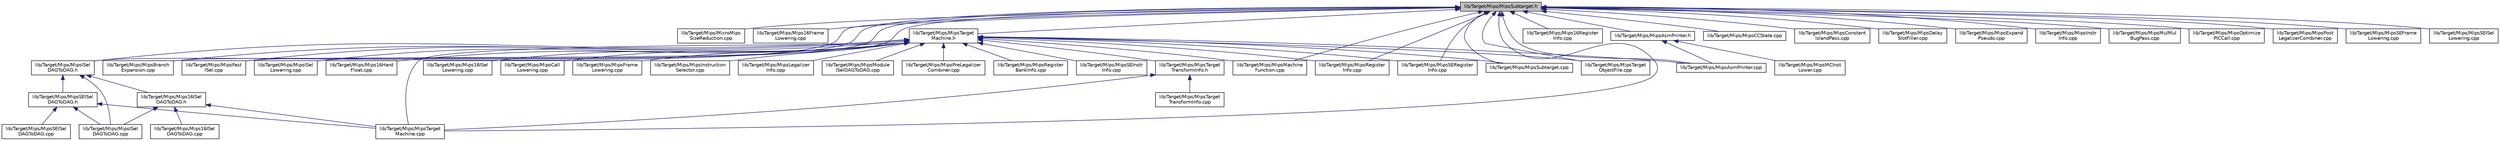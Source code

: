 digraph "lib/Target/Mips/MipsSubtarget.h"
{
 // LATEX_PDF_SIZE
  bgcolor="transparent";
  edge [fontname="Helvetica",fontsize="10",labelfontname="Helvetica",labelfontsize="10"];
  node [fontname="Helvetica",fontsize="10",shape=record];
  Node1 [label="lib/Target/Mips/MipsSubtarget.h",height=0.2,width=0.4,color="black", fillcolor="grey75", style="filled", fontcolor="black",tooltip=" "];
  Node1 -> Node2 [dir="back",color="midnightblue",fontsize="10",style="solid",fontname="Helvetica"];
  Node2 [label="lib/Target/Mips/MicroMips\lSizeReduction.cpp",height=0.2,width=0.4,color="black",URL="$MicroMipsSizeReduction_8cpp.html",tooltip=" "];
  Node1 -> Node3 [dir="back",color="midnightblue",fontsize="10",style="solid",fontname="Helvetica"];
  Node3 [label="lib/Target/Mips/Mips16Frame\lLowering.cpp",height=0.2,width=0.4,color="black",URL="$Mips16FrameLowering_8cpp.html",tooltip=" "];
  Node1 -> Node4 [dir="back",color="midnightblue",fontsize="10",style="solid",fontname="Helvetica"];
  Node4 [label="lib/Target/Mips/MipsTarget\lMachine.h",height=0.2,width=0.4,color="black",URL="$MipsTargetMachine_8h.html",tooltip=" "];
  Node4 -> Node5 [dir="back",color="midnightblue",fontsize="10",style="solid",fontname="Helvetica"];
  Node5 [label="lib/Target/Mips/Mips16Hard\lFloat.cpp",height=0.2,width=0.4,color="black",URL="$Mips16HardFloat_8cpp.html",tooltip=" "];
  Node4 -> Node6 [dir="back",color="midnightblue",fontsize="10",style="solid",fontname="Helvetica"];
  Node6 [label="lib/Target/Mips/MipsISel\lDAGToDAG.h",height=0.2,width=0.4,color="black",URL="$MipsISelDAGToDAG_8h.html",tooltip=" "];
  Node6 -> Node7 [dir="back",color="midnightblue",fontsize="10",style="solid",fontname="Helvetica"];
  Node7 [label="lib/Target/Mips/Mips16ISel\lDAGToDAG.h",height=0.2,width=0.4,color="black",URL="$Mips16ISelDAGToDAG_8h.html",tooltip=" "];
  Node7 -> Node8 [dir="back",color="midnightblue",fontsize="10",style="solid",fontname="Helvetica"];
  Node8 [label="lib/Target/Mips/Mips16ISel\lDAGToDAG.cpp",height=0.2,width=0.4,color="black",URL="$Mips16ISelDAGToDAG_8cpp.html",tooltip=" "];
  Node7 -> Node9 [dir="back",color="midnightblue",fontsize="10",style="solid",fontname="Helvetica"];
  Node9 [label="lib/Target/Mips/MipsISel\lDAGToDAG.cpp",height=0.2,width=0.4,color="black",URL="$MipsISelDAGToDAG_8cpp.html",tooltip=" "];
  Node7 -> Node10 [dir="back",color="midnightblue",fontsize="10",style="solid",fontname="Helvetica"];
  Node10 [label="lib/Target/Mips/MipsTarget\lMachine.cpp",height=0.2,width=0.4,color="black",URL="$MipsTargetMachine_8cpp.html",tooltip=" "];
  Node6 -> Node9 [dir="back",color="midnightblue",fontsize="10",style="solid",fontname="Helvetica"];
  Node6 -> Node11 [dir="back",color="midnightblue",fontsize="10",style="solid",fontname="Helvetica"];
  Node11 [label="lib/Target/Mips/MipsSEISel\lDAGToDAG.h",height=0.2,width=0.4,color="black",URL="$MipsSEISelDAGToDAG_8h.html",tooltip=" "];
  Node11 -> Node9 [dir="back",color="midnightblue",fontsize="10",style="solid",fontname="Helvetica"];
  Node11 -> Node12 [dir="back",color="midnightblue",fontsize="10",style="solid",fontname="Helvetica"];
  Node12 [label="lib/Target/Mips/MipsSEISel\lDAGToDAG.cpp",height=0.2,width=0.4,color="black",URL="$MipsSEISelDAGToDAG_8cpp.html",tooltip=" "];
  Node11 -> Node10 [dir="back",color="midnightblue",fontsize="10",style="solid",fontname="Helvetica"];
  Node4 -> Node13 [dir="back",color="midnightblue",fontsize="10",style="solid",fontname="Helvetica"];
  Node13 [label="lib/Target/Mips/Mips16ISel\lLowering.cpp",height=0.2,width=0.4,color="black",URL="$Mips16ISelLowering_8cpp.html",tooltip=" "];
  Node4 -> Node14 [dir="back",color="midnightblue",fontsize="10",style="solid",fontname="Helvetica"];
  Node14 [label="lib/Target/Mips/MipsAsmPrinter.cpp",height=0.2,width=0.4,color="black",URL="$MipsAsmPrinter_8cpp.html",tooltip=" "];
  Node4 -> Node15 [dir="back",color="midnightblue",fontsize="10",style="solid",fontname="Helvetica"];
  Node15 [label="lib/Target/Mips/MipsBranch\lExpansion.cpp",height=0.2,width=0.4,color="black",URL="$MipsBranchExpansion_8cpp.html",tooltip=" "];
  Node4 -> Node16 [dir="back",color="midnightblue",fontsize="10",style="solid",fontname="Helvetica"];
  Node16 [label="lib/Target/Mips/MipsCall\lLowering.cpp",height=0.2,width=0.4,color="black",URL="$MipsCallLowering_8cpp.html",tooltip=" "];
  Node4 -> Node17 [dir="back",color="midnightblue",fontsize="10",style="solid",fontname="Helvetica"];
  Node17 [label="lib/Target/Mips/MipsFast\lISel.cpp",height=0.2,width=0.4,color="black",URL="$MipsFastISel_8cpp.html",tooltip=" "];
  Node4 -> Node18 [dir="back",color="midnightblue",fontsize="10",style="solid",fontname="Helvetica"];
  Node18 [label="lib/Target/Mips/MipsFrame\lLowering.cpp",height=0.2,width=0.4,color="black",URL="$MipsFrameLowering_8cpp.html",tooltip=" "];
  Node4 -> Node19 [dir="back",color="midnightblue",fontsize="10",style="solid",fontname="Helvetica"];
  Node19 [label="lib/Target/Mips/MipsInstruction\lSelector.cpp",height=0.2,width=0.4,color="black",URL="$MipsInstructionSelector_8cpp.html",tooltip=" "];
  Node4 -> Node20 [dir="back",color="midnightblue",fontsize="10",style="solid",fontname="Helvetica"];
  Node20 [label="lib/Target/Mips/MipsISel\lLowering.cpp",height=0.2,width=0.4,color="black",URL="$MipsISelLowering_8cpp.html",tooltip=" "];
  Node4 -> Node21 [dir="back",color="midnightblue",fontsize="10",style="solid",fontname="Helvetica"];
  Node21 [label="lib/Target/Mips/MipsLegalizer\lInfo.cpp",height=0.2,width=0.4,color="black",URL="$MipsLegalizerInfo_8cpp.html",tooltip=" "];
  Node4 -> Node22 [dir="back",color="midnightblue",fontsize="10",style="solid",fontname="Helvetica"];
  Node22 [label="lib/Target/Mips/MipsMachine\lFunction.cpp",height=0.2,width=0.4,color="black",URL="$MipsMachineFunction_8cpp.html",tooltip=" "];
  Node4 -> Node23 [dir="back",color="midnightblue",fontsize="10",style="solid",fontname="Helvetica"];
  Node23 [label="lib/Target/Mips/MipsModule\lISelDAGToDAG.cpp",height=0.2,width=0.4,color="black",URL="$MipsModuleISelDAGToDAG_8cpp.html",tooltip=" "];
  Node4 -> Node24 [dir="back",color="midnightblue",fontsize="10",style="solid",fontname="Helvetica"];
  Node24 [label="lib/Target/Mips/MipsPreLegalizer\lCombiner.cpp",height=0.2,width=0.4,color="black",URL="$MipsPreLegalizerCombiner_8cpp.html",tooltip=" "];
  Node4 -> Node25 [dir="back",color="midnightblue",fontsize="10",style="solid",fontname="Helvetica"];
  Node25 [label="lib/Target/Mips/MipsRegister\lBankInfo.cpp",height=0.2,width=0.4,color="black",URL="$MipsRegisterBankInfo_8cpp.html",tooltip=" "];
  Node4 -> Node26 [dir="back",color="midnightblue",fontsize="10",style="solid",fontname="Helvetica"];
  Node26 [label="lib/Target/Mips/MipsRegister\lInfo.cpp",height=0.2,width=0.4,color="black",URL="$MipsRegisterInfo_8cpp.html",tooltip=" "];
  Node4 -> Node27 [dir="back",color="midnightblue",fontsize="10",style="solid",fontname="Helvetica"];
  Node27 [label="lib/Target/Mips/MipsSEInstr\lInfo.cpp",height=0.2,width=0.4,color="black",URL="$MipsSEInstrInfo_8cpp.html",tooltip=" "];
  Node4 -> Node28 [dir="back",color="midnightblue",fontsize="10",style="solid",fontname="Helvetica"];
  Node28 [label="lib/Target/Mips/MipsSERegister\lInfo.cpp",height=0.2,width=0.4,color="black",URL="$MipsSERegisterInfo_8cpp.html",tooltip=" "];
  Node4 -> Node29 [dir="back",color="midnightblue",fontsize="10",style="solid",fontname="Helvetica"];
  Node29 [label="lib/Target/Mips/MipsSubtarget.cpp",height=0.2,width=0.4,color="black",URL="$MipsSubtarget_8cpp.html",tooltip=" "];
  Node4 -> Node10 [dir="back",color="midnightblue",fontsize="10",style="solid",fontname="Helvetica"];
  Node4 -> Node30 [dir="back",color="midnightblue",fontsize="10",style="solid",fontname="Helvetica"];
  Node30 [label="lib/Target/Mips/MipsTarget\lTransformInfo.h",height=0.2,width=0.4,color="black",URL="$MipsTargetTransformInfo_8h.html",tooltip=" "];
  Node30 -> Node10 [dir="back",color="midnightblue",fontsize="10",style="solid",fontname="Helvetica"];
  Node30 -> Node31 [dir="back",color="midnightblue",fontsize="10",style="solid",fontname="Helvetica"];
  Node31 [label="lib/Target/Mips/MipsTarget\lTransformInfo.cpp",height=0.2,width=0.4,color="black",URL="$MipsTargetTransformInfo_8cpp.html",tooltip=" "];
  Node4 -> Node32 [dir="back",color="midnightblue",fontsize="10",style="solid",fontname="Helvetica"];
  Node32 [label="lib/Target/Mips/MipsTarget\lObjectFile.cpp",height=0.2,width=0.4,color="black",URL="$MipsTargetObjectFile_8cpp.html",tooltip=" "];
  Node1 -> Node6 [dir="back",color="midnightblue",fontsize="10",style="solid",fontname="Helvetica"];
  Node1 -> Node33 [dir="back",color="midnightblue",fontsize="10",style="solid",fontname="Helvetica"];
  Node33 [label="lib/Target/Mips/Mips16Register\lInfo.cpp",height=0.2,width=0.4,color="black",URL="$Mips16RegisterInfo_8cpp.html",tooltip=" "];
  Node1 -> Node34 [dir="back",color="midnightblue",fontsize="10",style="solid",fontname="Helvetica"];
  Node34 [label="lib/Target/Mips/MipsAsmPrinter.h",height=0.2,width=0.4,color="black",URL="$MipsAsmPrinter_8h.html",tooltip=" "];
  Node34 -> Node14 [dir="back",color="midnightblue",fontsize="10",style="solid",fontname="Helvetica"];
  Node34 -> Node35 [dir="back",color="midnightblue",fontsize="10",style="solid",fontname="Helvetica"];
  Node35 [label="lib/Target/Mips/MipsMCInst\lLower.cpp",height=0.2,width=0.4,color="black",URL="$MipsMCInstLower_8cpp.html",tooltip=" "];
  Node1 -> Node14 [dir="back",color="midnightblue",fontsize="10",style="solid",fontname="Helvetica"];
  Node1 -> Node15 [dir="back",color="midnightblue",fontsize="10",style="solid",fontname="Helvetica"];
  Node1 -> Node36 [dir="back",color="midnightblue",fontsize="10",style="solid",fontname="Helvetica"];
  Node36 [label="lib/Target/Mips/MipsCCState.cpp",height=0.2,width=0.4,color="black",URL="$MipsCCState_8cpp.html",tooltip=" "];
  Node1 -> Node37 [dir="back",color="midnightblue",fontsize="10",style="solid",fontname="Helvetica"];
  Node37 [label="lib/Target/Mips/MipsConstant\lIslandPass.cpp",height=0.2,width=0.4,color="black",URL="$MipsConstantIslandPass_8cpp.html",tooltip=" "];
  Node1 -> Node38 [dir="back",color="midnightblue",fontsize="10",style="solid",fontname="Helvetica"];
  Node38 [label="lib/Target/Mips/MipsDelay\lSlotFiller.cpp",height=0.2,width=0.4,color="black",URL="$MipsDelaySlotFiller_8cpp.html",tooltip=" "];
  Node1 -> Node39 [dir="back",color="midnightblue",fontsize="10",style="solid",fontname="Helvetica"];
  Node39 [label="lib/Target/Mips/MipsExpand\lPseudo.cpp",height=0.2,width=0.4,color="black",URL="$MipsExpandPseudo_8cpp.html",tooltip=" "];
  Node1 -> Node17 [dir="back",color="midnightblue",fontsize="10",style="solid",fontname="Helvetica"];
  Node1 -> Node40 [dir="back",color="midnightblue",fontsize="10",style="solid",fontname="Helvetica"];
  Node40 [label="lib/Target/Mips/MipsInstr\lInfo.cpp",height=0.2,width=0.4,color="black",URL="$MipsInstrInfo_8cpp.html",tooltip=" "];
  Node1 -> Node20 [dir="back",color="midnightblue",fontsize="10",style="solid",fontname="Helvetica"];
  Node1 -> Node22 [dir="back",color="midnightblue",fontsize="10",style="solid",fontname="Helvetica"];
  Node1 -> Node41 [dir="back",color="midnightblue",fontsize="10",style="solid",fontname="Helvetica"];
  Node41 [label="lib/Target/Mips/MipsMulMul\lBugPass.cpp",height=0.2,width=0.4,color="black",URL="$MipsMulMulBugPass_8cpp.html",tooltip=" "];
  Node1 -> Node42 [dir="back",color="midnightblue",fontsize="10",style="solid",fontname="Helvetica"];
  Node42 [label="lib/Target/Mips/MipsOptimize\lPICCall.cpp",height=0.2,width=0.4,color="black",URL="$MipsOptimizePICCall_8cpp.html",tooltip=" "];
  Node1 -> Node43 [dir="back",color="midnightblue",fontsize="10",style="solid",fontname="Helvetica"];
  Node43 [label="lib/Target/Mips/MipsPost\lLegalizerCombiner.cpp",height=0.2,width=0.4,color="black",URL="$MipsPostLegalizerCombiner_8cpp.html",tooltip=" "];
  Node1 -> Node26 [dir="back",color="midnightblue",fontsize="10",style="solid",fontname="Helvetica"];
  Node1 -> Node44 [dir="back",color="midnightblue",fontsize="10",style="solid",fontname="Helvetica"];
  Node44 [label="lib/Target/Mips/MipsSEFrame\lLowering.cpp",height=0.2,width=0.4,color="black",URL="$MipsSEFrameLowering_8cpp.html",tooltip=" "];
  Node1 -> Node45 [dir="back",color="midnightblue",fontsize="10",style="solid",fontname="Helvetica"];
  Node45 [label="lib/Target/Mips/MipsSEISel\lLowering.cpp",height=0.2,width=0.4,color="black",URL="$MipsSEISelLowering_8cpp.html",tooltip=" "];
  Node1 -> Node28 [dir="back",color="midnightblue",fontsize="10",style="solid",fontname="Helvetica"];
  Node1 -> Node29 [dir="back",color="midnightblue",fontsize="10",style="solid",fontname="Helvetica"];
  Node1 -> Node10 [dir="back",color="midnightblue",fontsize="10",style="solid",fontname="Helvetica"];
  Node1 -> Node32 [dir="back",color="midnightblue",fontsize="10",style="solid",fontname="Helvetica"];
}
